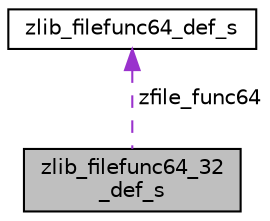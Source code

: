 digraph "zlib_filefunc64_32_def_s"
{
  edge [fontname="Helvetica",fontsize="10",labelfontname="Helvetica",labelfontsize="10"];
  node [fontname="Helvetica",fontsize="10",shape=record];
  Node1 [label="zlib_filefunc64_32\l_def_s",height=0.2,width=0.4,color="black", fillcolor="grey75", style="filled", fontcolor="black"];
  Node2 -> Node1 [dir="back",color="darkorchid3",fontsize="10",style="dashed",label=" zfile_func64" ];
  Node2 [label="zlib_filefunc64_def_s",height=0.2,width=0.4,color="black", fillcolor="white", style="filled",URL="$structzlib__filefunc64__def__s.html"];
}
